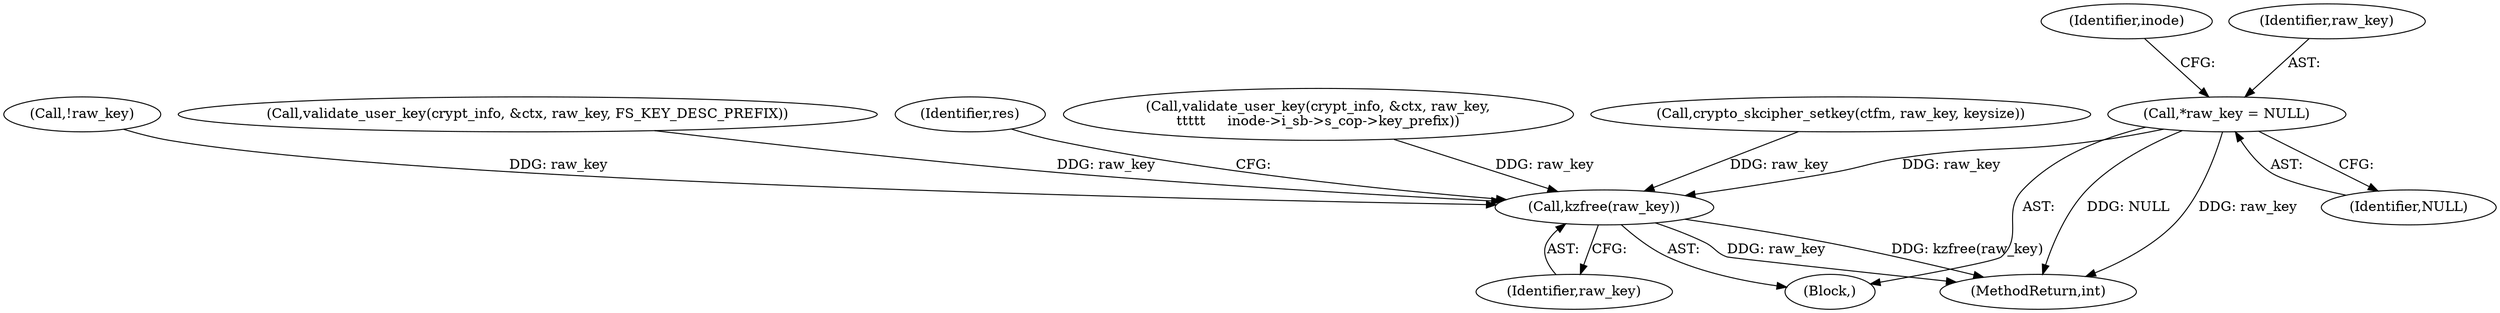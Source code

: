 digraph "0_linux_1b53cf9815bb4744958d41f3795d5d5a1d365e2d_1@pointer" {
"1000111" [label="(Call,*raw_key = NULL)"];
"1000415" [label="(Call,kzfree(raw_key))"];
"1000384" [label="(Call,crypto_skcipher_setkey(ctfm, raw_key, keysize))"];
"1000419" [label="(MethodReturn,int)"];
"1000294" [label="(Call,!raw_key)"];
"1000113" [label="(Identifier,NULL)"];
"1000117" [label="(Identifier,inode)"];
"1000104" [label="(Block,)"];
"1000299" [label="(Call,validate_user_key(crypt_info, &ctx, raw_key, FS_KEY_DESC_PREFIX))"];
"1000111" [label="(Call,*raw_key = NULL)"];
"1000416" [label="(Identifier,raw_key)"];
"1000418" [label="(Identifier,res)"];
"1000112" [label="(Identifier,raw_key)"];
"1000415" [label="(Call,kzfree(raw_key))"];
"1000319" [label="(Call,validate_user_key(crypt_info, &ctx, raw_key,\n\t\t\t\t\t     inode->i_sb->s_cop->key_prefix))"];
"1000111" -> "1000104"  [label="AST: "];
"1000111" -> "1000113"  [label="CFG: "];
"1000112" -> "1000111"  [label="AST: "];
"1000113" -> "1000111"  [label="AST: "];
"1000117" -> "1000111"  [label="CFG: "];
"1000111" -> "1000419"  [label="DDG: raw_key"];
"1000111" -> "1000419"  [label="DDG: NULL"];
"1000111" -> "1000415"  [label="DDG: raw_key"];
"1000415" -> "1000104"  [label="AST: "];
"1000415" -> "1000416"  [label="CFG: "];
"1000416" -> "1000415"  [label="AST: "];
"1000418" -> "1000415"  [label="CFG: "];
"1000415" -> "1000419"  [label="DDG: raw_key"];
"1000415" -> "1000419"  [label="DDG: kzfree(raw_key)"];
"1000299" -> "1000415"  [label="DDG: raw_key"];
"1000294" -> "1000415"  [label="DDG: raw_key"];
"1000319" -> "1000415"  [label="DDG: raw_key"];
"1000384" -> "1000415"  [label="DDG: raw_key"];
}

